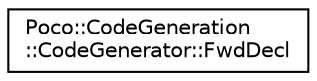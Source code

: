 digraph "Graphical Class Hierarchy"
{
 // LATEX_PDF_SIZE
  edge [fontname="Helvetica",fontsize="10",labelfontname="Helvetica",labelfontsize="10"];
  node [fontname="Helvetica",fontsize="10",shape=record];
  rankdir="LR";
  Node0 [label="Poco::CodeGeneration\l::CodeGenerator::FwdDecl",height=0.2,width=0.4,color="black", fillcolor="white", style="filled",URL="$structPoco_1_1CodeGeneration_1_1CodeGenerator_1_1FwdDecl.html",tooltip=" "];
}

